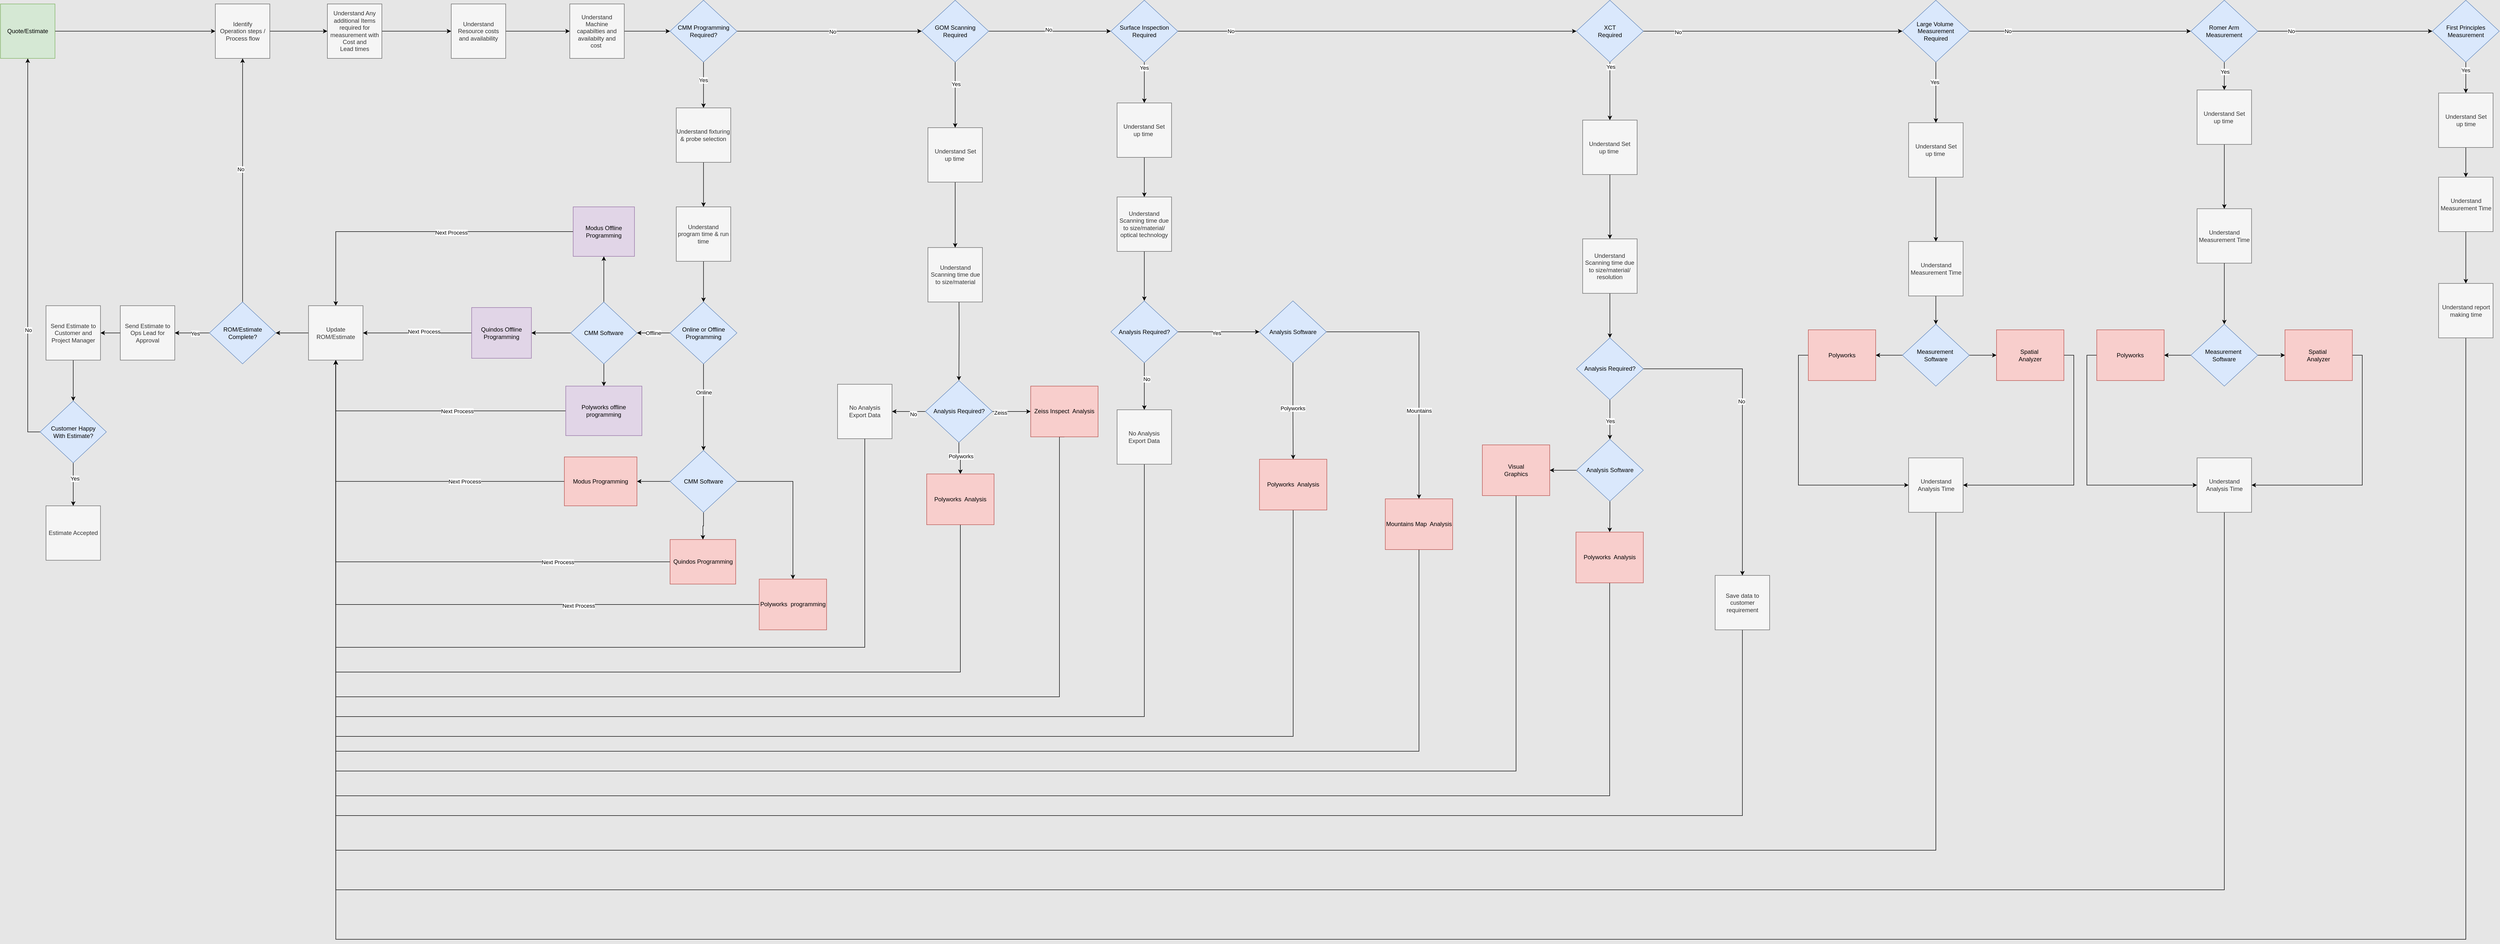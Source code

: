 <mxfile version="24.7.16">
  <diagram name="Page-1" id="9IYEK_wxPiSf8hYUbTBJ">
    <mxGraphModel dx="1783" dy="1139" grid="1" gridSize="10" guides="1" tooltips="1" connect="1" arrows="1" fold="1" page="1" pageScale="1" pageWidth="1654" pageHeight="1169" background="#E6E6E6" math="0" shadow="0">
      <root>
        <mxCell id="0" />
        <mxCell id="1" parent="0" />
        <mxCell id="SHSCwAb2SmVs6MCCzv4--3" value="" style="edgeStyle=orthogonalEdgeStyle;rounded=0;orthogonalLoop=1;jettySize=auto;html=1;" parent="1" source="SHSCwAb2SmVs6MCCzv4--1" target="SHSCwAb2SmVs6MCCzv4--2" edge="1">
          <mxGeometry relative="1" as="geometry" />
        </mxCell>
        <mxCell id="SHSCwAb2SmVs6MCCzv4--1" value="Quote/Estimate" style="whiteSpace=wrap;html=1;aspect=fixed;fillColor=#d5e8d4;strokeColor=#82b366;" parent="1" vertex="1">
          <mxGeometry x="10" y="160" width="110" height="110" as="geometry" />
        </mxCell>
        <mxCell id="PAcAt_rOkVFhLOpjQl2_-14" value="" style="edgeStyle=orthogonalEdgeStyle;rounded=0;orthogonalLoop=1;jettySize=auto;html=1;" parent="1" source="SHSCwAb2SmVs6MCCzv4--2" target="SHSCwAb2SmVs6MCCzv4--6" edge="1">
          <mxGeometry relative="1" as="geometry" />
        </mxCell>
        <mxCell id="SHSCwAb2SmVs6MCCzv4--2" value="Identify &lt;br/&gt;Operation steps / &lt;br/&gt;Process flow" style="whiteSpace=wrap;html=1;aspect=fixed;fillColor=#f5f5f5;strokeColor=#666666;fontColor=#333333;" parent="1" vertex="1">
          <mxGeometry x="443.75" y="160" width="110" height="110" as="geometry" />
        </mxCell>
        <mxCell id="SHSCwAb2SmVs6MCCzv4--9" value="" style="edgeStyle=orthogonalEdgeStyle;rounded=0;orthogonalLoop=1;jettySize=auto;html=1;" parent="1" source="SHSCwAb2SmVs6MCCzv4--6" target="SHSCwAb2SmVs6MCCzv4--8" edge="1">
          <mxGeometry relative="1" as="geometry" />
        </mxCell>
        <mxCell id="SHSCwAb2SmVs6MCCzv4--6" value="Understand Any additional Items required for measurement with Cost and &lt;br/&gt;Lead times" style="whiteSpace=wrap;html=1;aspect=fixed;fillColor=#f5f5f5;strokeColor=#666666;fontColor=#333333;" parent="1" vertex="1">
          <mxGeometry x="670" y="160" width="110" height="110" as="geometry" />
        </mxCell>
        <mxCell id="SHSCwAb2SmVs6MCCzv4--11" value="" style="edgeStyle=orthogonalEdgeStyle;rounded=0;orthogonalLoop=1;jettySize=auto;html=1;" parent="1" source="SHSCwAb2SmVs6MCCzv4--8" target="SHSCwAb2SmVs6MCCzv4--10" edge="1">
          <mxGeometry relative="1" as="geometry" />
        </mxCell>
        <mxCell id="SHSCwAb2SmVs6MCCzv4--8" value="Understand&lt;br&gt;Resource costs&lt;br&gt;and availability" style="whiteSpace=wrap;html=1;aspect=fixed;fillColor=#f5f5f5;strokeColor=#666666;fontColor=#333333;" parent="1" vertex="1">
          <mxGeometry x="920" y="160" width="110" height="110" as="geometry" />
        </mxCell>
        <mxCell id="PAcAt_rOkVFhLOpjQl2_-10" style="edgeStyle=orthogonalEdgeStyle;rounded=0;orthogonalLoop=1;jettySize=auto;html=1;entryX=0;entryY=0.5;entryDx=0;entryDy=0;" parent="1" source="SHSCwAb2SmVs6MCCzv4--10" target="unKVaYUTBxjGMsJQrtcV-6" edge="1">
          <mxGeometry relative="1" as="geometry" />
        </mxCell>
        <mxCell id="SHSCwAb2SmVs6MCCzv4--10" value="Understand &lt;br/&gt;Machine &lt;br/&gt;capabilties and &lt;br/&gt;availabilty and &lt;br/&gt;cost&amp;nbsp;" style="whiteSpace=wrap;html=1;aspect=fixed;fillColor=#f5f5f5;strokeColor=#666666;fontColor=#333333;" parent="1" vertex="1">
          <mxGeometry x="1159.38" y="160" width="110" height="110" as="geometry" />
        </mxCell>
        <mxCell id="PAcAt_rOkVFhLOpjQl2_-5" value="" style="edgeStyle=orthogonalEdgeStyle;rounded=0;orthogonalLoop=1;jettySize=auto;html=1;" parent="1" source="unKVaYUTBxjGMsJQrtcV-6" target="PAcAt_rOkVFhLOpjQl2_-4" edge="1">
          <mxGeometry relative="1" as="geometry" />
        </mxCell>
        <mxCell id="PAcAt_rOkVFhLOpjQl2_-6" value="No" style="edgeLabel;html=1;align=center;verticalAlign=middle;resizable=0;points=[];" parent="PAcAt_rOkVFhLOpjQl2_-5" vertex="1" connectable="0">
          <mxGeometry x="0.037" y="-1" relative="1" as="geometry">
            <mxPoint x="-1" as="offset" />
          </mxGeometry>
        </mxCell>
        <mxCell id="d30VLbZXiumYJPV09XTk-22" value="" style="edgeStyle=orthogonalEdgeStyle;rounded=0;orthogonalLoop=1;jettySize=auto;html=1;" edge="1" parent="1" source="unKVaYUTBxjGMsJQrtcV-6" target="d30VLbZXiumYJPV09XTk-20">
          <mxGeometry relative="1" as="geometry" />
        </mxCell>
        <mxCell id="d30VLbZXiumYJPV09XTk-25" value="Yes" style="edgeLabel;html=1;align=center;verticalAlign=middle;resizable=0;points=[];" vertex="1" connectable="0" parent="d30VLbZXiumYJPV09XTk-22">
          <mxGeometry x="-0.218" y="-1" relative="1" as="geometry">
            <mxPoint as="offset" />
          </mxGeometry>
        </mxCell>
        <mxCell id="unKVaYUTBxjGMsJQrtcV-6" value="CMM Programming Required?" style="rhombus;whiteSpace=wrap;html=1;fillColor=#dae8fc;strokeColor=#6c8ebf;" parent="1" vertex="1">
          <mxGeometry x="1361.87" y="152.5" width="135" height="125" as="geometry" />
        </mxCell>
        <mxCell id="rqauZLuK4737hjcraJwY-5" value="Offline" style="edgeStyle=orthogonalEdgeStyle;rounded=0;orthogonalLoop=1;jettySize=auto;html=1;" parent="1" source="unKVaYUTBxjGMsJQrtcV-8" target="rqauZLuK4737hjcraJwY-4" edge="1">
          <mxGeometry relative="1" as="geometry" />
        </mxCell>
        <mxCell id="rqauZLuK4737hjcraJwY-8" value="" style="edgeStyle=orthogonalEdgeStyle;rounded=0;orthogonalLoop=1;jettySize=auto;html=1;" parent="1" source="unKVaYUTBxjGMsJQrtcV-8" target="rqauZLuK4737hjcraJwY-7" edge="1">
          <mxGeometry relative="1" as="geometry" />
        </mxCell>
        <mxCell id="rqauZLuK4737hjcraJwY-9" value="Online" style="edgeLabel;html=1;align=center;verticalAlign=middle;resizable=0;points=[];" parent="rqauZLuK4737hjcraJwY-8" vertex="1" connectable="0">
          <mxGeometry x="-0.338" relative="1" as="geometry">
            <mxPoint as="offset" />
          </mxGeometry>
        </mxCell>
        <mxCell id="unKVaYUTBxjGMsJQrtcV-8" value="Online or Offline Programming" style="rhombus;whiteSpace=wrap;html=1;fillColor=#dae8fc;strokeColor=#6c8ebf;" parent="1" vertex="1">
          <mxGeometry x="1361.87" y="762.21" width="135" height="125" as="geometry" />
        </mxCell>
        <mxCell id="rqauZLuK4737hjcraJwY-11" value="" style="edgeStyle=orthogonalEdgeStyle;rounded=0;orthogonalLoop=1;jettySize=auto;html=1;" parent="1" source="rqauZLuK4737hjcraJwY-4" target="rqauZLuK4737hjcraJwY-10" edge="1">
          <mxGeometry relative="1" as="geometry" />
        </mxCell>
        <mxCell id="rqauZLuK4737hjcraJwY-13" value="" style="edgeStyle=orthogonalEdgeStyle;rounded=0;orthogonalLoop=1;jettySize=auto;html=1;" parent="1" source="rqauZLuK4737hjcraJwY-4" target="rqauZLuK4737hjcraJwY-12" edge="1">
          <mxGeometry relative="1" as="geometry" />
        </mxCell>
        <mxCell id="d30VLbZXiumYJPV09XTk-16" style="edgeStyle=orthogonalEdgeStyle;rounded=0;orthogonalLoop=1;jettySize=auto;html=1;" edge="1" parent="1" source="rqauZLuK4737hjcraJwY-4" target="rqauZLuK4737hjcraJwY-16">
          <mxGeometry relative="1" as="geometry" />
        </mxCell>
        <mxCell id="rqauZLuK4737hjcraJwY-4" value="CMM Software" style="rhombus;whiteSpace=wrap;html=1;fillColor=#dae8fc;strokeColor=#6c8ebf;" parent="1" vertex="1">
          <mxGeometry x="1161.25" y="762.21" width="133.75" height="125" as="geometry" />
        </mxCell>
        <mxCell id="rqauZLuK4737hjcraJwY-21" value="" style="edgeStyle=orthogonalEdgeStyle;rounded=0;orthogonalLoop=1;jettySize=auto;html=1;" parent="1" source="rqauZLuK4737hjcraJwY-7" target="rqauZLuK4737hjcraJwY-20" edge="1">
          <mxGeometry relative="1" as="geometry" />
        </mxCell>
        <mxCell id="rqauZLuK4737hjcraJwY-22" value="" style="edgeStyle=orthogonalEdgeStyle;rounded=0;orthogonalLoop=1;jettySize=auto;html=1;" parent="1" source="rqauZLuK4737hjcraJwY-7" target="rqauZLuK4737hjcraJwY-18" edge="1">
          <mxGeometry relative="1" as="geometry" />
        </mxCell>
        <mxCell id="rqauZLuK4737hjcraJwY-23" value="" style="edgeStyle=orthogonalEdgeStyle;rounded=0;orthogonalLoop=1;jettySize=auto;html=1;" parent="1" source="rqauZLuK4737hjcraJwY-7" target="rqauZLuK4737hjcraJwY-19" edge="1">
          <mxGeometry relative="1" as="geometry" />
        </mxCell>
        <mxCell id="rqauZLuK4737hjcraJwY-7" value="CMM Software" style="rhombus;whiteSpace=wrap;html=1;fillColor=#dae8fc;strokeColor=#6c8ebf;" parent="1" vertex="1">
          <mxGeometry x="1361.87" y="1062.21" width="135" height="125" as="geometry" />
        </mxCell>
        <mxCell id="rqauZLuK4737hjcraJwY-32" style="edgeStyle=orthogonalEdgeStyle;rounded=0;orthogonalLoop=1;jettySize=auto;html=1;" parent="1" source="rqauZLuK4737hjcraJwY-10" target="rqauZLuK4737hjcraJwY-25" edge="1">
          <mxGeometry relative="1" as="geometry" />
        </mxCell>
        <mxCell id="rqauZLuK4737hjcraJwY-42" value="Next Process" style="edgeLabel;html=1;align=center;verticalAlign=middle;resizable=0;points=[];" parent="rqauZLuK4737hjcraJwY-32" vertex="1" connectable="0">
          <mxGeometry x="-0.226" y="1" relative="1" as="geometry">
            <mxPoint as="offset" />
          </mxGeometry>
        </mxCell>
        <mxCell id="rqauZLuK4737hjcraJwY-10" value="Polyworks offline programming" style="whiteSpace=wrap;html=1;fillColor=#e1d5e7;strokeColor=#9673a6;" parent="1" vertex="1">
          <mxGeometry x="1151.26" y="932.21" width="153.74" height="100" as="geometry" />
        </mxCell>
        <mxCell id="rqauZLuK4737hjcraJwY-26" value="" style="edgeStyle=orthogonalEdgeStyle;rounded=0;orthogonalLoop=1;jettySize=auto;html=1;" parent="1" source="rqauZLuK4737hjcraJwY-12" target="rqauZLuK4737hjcraJwY-25" edge="1">
          <mxGeometry relative="1" as="geometry" />
        </mxCell>
        <mxCell id="rqauZLuK4737hjcraJwY-43" value="Next Process" style="edgeLabel;html=1;align=center;verticalAlign=middle;resizable=0;points=[];" parent="rqauZLuK4737hjcraJwY-26" vertex="1" connectable="0">
          <mxGeometry x="-0.116" y="-3" relative="1" as="geometry">
            <mxPoint as="offset" />
          </mxGeometry>
        </mxCell>
        <mxCell id="rqauZLuK4737hjcraJwY-12" value="Quindos Offline Programming" style="whiteSpace=wrap;html=1;fillColor=#e1d5e7;strokeColor=#9673a6;" parent="1" vertex="1">
          <mxGeometry x="961.25" y="773.46" width="120.63" height="102.5" as="geometry" />
        </mxCell>
        <mxCell id="d30VLbZXiumYJPV09XTk-17" style="edgeStyle=orthogonalEdgeStyle;rounded=0;orthogonalLoop=1;jettySize=auto;html=1;" edge="1" parent="1" source="rqauZLuK4737hjcraJwY-16" target="rqauZLuK4737hjcraJwY-25">
          <mxGeometry relative="1" as="geometry" />
        </mxCell>
        <mxCell id="d30VLbZXiumYJPV09XTk-18" value="Next Process" style="edgeLabel;html=1;align=center;verticalAlign=middle;resizable=0;points=[];" vertex="1" connectable="0" parent="d30VLbZXiumYJPV09XTk-17">
          <mxGeometry x="-0.214" y="2" relative="1" as="geometry">
            <mxPoint as="offset" />
          </mxGeometry>
        </mxCell>
        <mxCell id="rqauZLuK4737hjcraJwY-16" value="Modus Offline Programming" style="whiteSpace=wrap;html=1;fillColor=#e1d5e7;strokeColor=#9673a6;" parent="1" vertex="1">
          <mxGeometry x="1166.25" y="570" width="123.75" height="100" as="geometry" />
        </mxCell>
        <mxCell id="rqauZLuK4737hjcraJwY-31" style="edgeStyle=orthogonalEdgeStyle;rounded=0;orthogonalLoop=1;jettySize=auto;html=1;entryX=0.5;entryY=1;entryDx=0;entryDy=0;" parent="1" source="rqauZLuK4737hjcraJwY-18" target="rqauZLuK4737hjcraJwY-25" edge="1">
          <mxGeometry relative="1" as="geometry" />
        </mxCell>
        <mxCell id="rqauZLuK4737hjcraJwY-41" value="Next Process" style="edgeLabel;html=1;align=center;verticalAlign=middle;resizable=0;points=[];" parent="rqauZLuK4737hjcraJwY-31" vertex="1" connectable="0">
          <mxGeometry x="-0.429" relative="1" as="geometry">
            <mxPoint as="offset" />
          </mxGeometry>
        </mxCell>
        <mxCell id="rqauZLuK4737hjcraJwY-18" value="Modus Programming" style="whiteSpace=wrap;html=1;fillColor=#f8cecc;strokeColor=#b85450;" parent="1" vertex="1">
          <mxGeometry x="1148.45" y="1075.34" width="146.55" height="98.75" as="geometry" />
        </mxCell>
        <mxCell id="rqauZLuK4737hjcraJwY-33" style="edgeStyle=orthogonalEdgeStyle;rounded=0;orthogonalLoop=1;jettySize=auto;html=1;" parent="1" source="rqauZLuK4737hjcraJwY-19" target="rqauZLuK4737hjcraJwY-25" edge="1">
          <mxGeometry relative="1" as="geometry" />
        </mxCell>
        <mxCell id="rqauZLuK4737hjcraJwY-40" value="Next Process" style="edgeLabel;html=1;align=center;verticalAlign=middle;resizable=0;points=[];" parent="rqauZLuK4737hjcraJwY-33" vertex="1" connectable="0">
          <mxGeometry x="-0.581" y="1" relative="1" as="geometry">
            <mxPoint as="offset" />
          </mxGeometry>
        </mxCell>
        <mxCell id="rqauZLuK4737hjcraJwY-19" value="Quindos Programming" style="whiteSpace=wrap;html=1;fillColor=#f8cecc;strokeColor=#b85450;" parent="1" vertex="1">
          <mxGeometry x="1361.87" y="1242.21" width="132.5" height="90" as="geometry" />
        </mxCell>
        <mxCell id="rqauZLuK4737hjcraJwY-38" style="edgeStyle=orthogonalEdgeStyle;rounded=0;orthogonalLoop=1;jettySize=auto;html=1;entryX=0.5;entryY=1;entryDx=0;entryDy=0;" parent="1" source="rqauZLuK4737hjcraJwY-20" target="rqauZLuK4737hjcraJwY-25" edge="1">
          <mxGeometry relative="1" as="geometry" />
        </mxCell>
        <mxCell id="rqauZLuK4737hjcraJwY-39" value="Next Process" style="edgeLabel;html=1;align=center;verticalAlign=middle;resizable=0;points=[];" parent="rqauZLuK4737hjcraJwY-38" vertex="1" connectable="0">
          <mxGeometry x="-0.458" y="2" relative="1" as="geometry">
            <mxPoint as="offset" />
          </mxGeometry>
        </mxCell>
        <mxCell id="rqauZLuK4737hjcraJwY-20" value="Polyworks&amp;nbsp; programming" style="whiteSpace=wrap;html=1;fillColor=#f8cecc;strokeColor=#b85450;" parent="1" vertex="1">
          <mxGeometry x="1541.87" y="1322.21" width="135.99" height="102.5" as="geometry" />
        </mxCell>
        <mxCell id="rqauZLuK4737hjcraJwY-46" value="" style="edgeStyle=orthogonalEdgeStyle;rounded=0;orthogonalLoop=1;jettySize=auto;html=1;" parent="1" source="rqauZLuK4737hjcraJwY-25" target="rqauZLuK4737hjcraJwY-45" edge="1">
          <mxGeometry relative="1" as="geometry" />
        </mxCell>
        <mxCell id="rqauZLuK4737hjcraJwY-25" value="Update ROM/Estimate" style="whiteSpace=wrap;html=1;aspect=fixed;fillColor=#f5f5f5;strokeColor=#666666;fontColor=#333333;" parent="1" vertex="1">
          <mxGeometry x="631.87" y="769.71" width="110" height="110" as="geometry" />
        </mxCell>
        <mxCell id="rqauZLuK4737hjcraJwY-51" value="" style="edgeStyle=orthogonalEdgeStyle;rounded=0;orthogonalLoop=1;jettySize=auto;html=1;" parent="1" source="rqauZLuK4737hjcraJwY-45" target="rqauZLuK4737hjcraJwY-50" edge="1">
          <mxGeometry relative="1" as="geometry" />
        </mxCell>
        <mxCell id="PAcAt_rOkVFhLOpjQl2_-7" value="Yes" style="edgeLabel;html=1;align=center;verticalAlign=middle;resizable=0;points=[];" parent="rqauZLuK4737hjcraJwY-51" vertex="1" connectable="0">
          <mxGeometry x="-0.136" y="1" relative="1" as="geometry">
            <mxPoint x="1" as="offset" />
          </mxGeometry>
        </mxCell>
        <mxCell id="PAcAt_rOkVFhLOpjQl2_-15" style="edgeStyle=orthogonalEdgeStyle;rounded=0;orthogonalLoop=1;jettySize=auto;html=1;" parent="1" source="rqauZLuK4737hjcraJwY-45" target="SHSCwAb2SmVs6MCCzv4--2" edge="1">
          <mxGeometry relative="1" as="geometry" />
        </mxCell>
        <mxCell id="PAcAt_rOkVFhLOpjQl2_-16" value="No" style="edgeLabel;html=1;align=center;verticalAlign=middle;resizable=0;points=[];" parent="PAcAt_rOkVFhLOpjQl2_-15" vertex="1" connectable="0">
          <mxGeometry x="0.093" y="4" relative="1" as="geometry">
            <mxPoint as="offset" />
          </mxGeometry>
        </mxCell>
        <mxCell id="rqauZLuK4737hjcraJwY-45" value="ROM/Estimate&lt;div&gt;Complete?&lt;/div&gt;" style="rhombus;whiteSpace=wrap;html=1;fillColor=#dae8fc;strokeColor=#6c8ebf;" parent="1" vertex="1">
          <mxGeometry x="431.87" y="762.21" width="133.75" height="125" as="geometry" />
        </mxCell>
        <mxCell id="rqauZLuK4737hjcraJwY-53" value="" style="edgeStyle=orthogonalEdgeStyle;rounded=0;orthogonalLoop=1;jettySize=auto;html=1;" parent="1" source="rqauZLuK4737hjcraJwY-50" target="rqauZLuK4737hjcraJwY-52" edge="1">
          <mxGeometry relative="1" as="geometry" />
        </mxCell>
        <mxCell id="rqauZLuK4737hjcraJwY-50" value="Send Estimate to Ops Lead for Approval" style="whiteSpace=wrap;html=1;aspect=fixed;fillColor=#f5f5f5;strokeColor=#666666;fontColor=#333333;" parent="1" vertex="1">
          <mxGeometry x="251.87" y="769.71" width="110" height="110" as="geometry" />
        </mxCell>
        <mxCell id="rqauZLuK4737hjcraJwY-55" value="" style="edgeStyle=orthogonalEdgeStyle;rounded=0;orthogonalLoop=1;jettySize=auto;html=1;" parent="1" source="rqauZLuK4737hjcraJwY-52" target="rqauZLuK4737hjcraJwY-54" edge="1">
          <mxGeometry relative="1" as="geometry" />
        </mxCell>
        <mxCell id="rqauZLuK4737hjcraJwY-52" value="Send Estimate to Customer and Project Manager" style="whiteSpace=wrap;html=1;aspect=fixed;fillColor=#f5f5f5;strokeColor=#666666;fontColor=#333333;" parent="1" vertex="1">
          <mxGeometry x="101.87" y="769.71" width="110" height="110" as="geometry" />
        </mxCell>
        <mxCell id="rqauZLuK4737hjcraJwY-56" style="edgeStyle=orthogonalEdgeStyle;rounded=0;orthogonalLoop=1;jettySize=auto;html=1;exitX=0;exitY=0.5;exitDx=0;exitDy=0;entryX=0.5;entryY=1;entryDx=0;entryDy=0;" parent="1" source="rqauZLuK4737hjcraJwY-54" target="SHSCwAb2SmVs6MCCzv4--1" edge="1">
          <mxGeometry relative="1" as="geometry" />
        </mxCell>
        <mxCell id="rqauZLuK4737hjcraJwY-57" value="No" style="edgeLabel;html=1;align=center;verticalAlign=middle;resizable=0;points=[];" parent="rqauZLuK4737hjcraJwY-56" vertex="1" connectable="0">
          <mxGeometry x="-0.408" y="-1" relative="1" as="geometry">
            <mxPoint as="offset" />
          </mxGeometry>
        </mxCell>
        <mxCell id="PAcAt_rOkVFhLOpjQl2_-2" value="" style="edgeStyle=orthogonalEdgeStyle;rounded=0;orthogonalLoop=1;jettySize=auto;html=1;" parent="1" source="rqauZLuK4737hjcraJwY-54" target="PAcAt_rOkVFhLOpjQl2_-1" edge="1">
          <mxGeometry relative="1" as="geometry" />
        </mxCell>
        <mxCell id="PAcAt_rOkVFhLOpjQl2_-3" value="Yes" style="edgeLabel;html=1;align=center;verticalAlign=middle;resizable=0;points=[];" parent="PAcAt_rOkVFhLOpjQl2_-2" vertex="1" connectable="0">
          <mxGeometry x="-0.263" y="3" relative="1" as="geometry">
            <mxPoint as="offset" />
          </mxGeometry>
        </mxCell>
        <mxCell id="rqauZLuK4737hjcraJwY-54" value="Customer Happy&lt;div&gt;With Estimate?&lt;/div&gt;" style="rhombus;whiteSpace=wrap;html=1;fillColor=#dae8fc;strokeColor=#6c8ebf;" parent="1" vertex="1">
          <mxGeometry x="90.0" y="962.21" width="133.75" height="125" as="geometry" />
        </mxCell>
        <mxCell id="PAcAt_rOkVFhLOpjQl2_-1" value="Estimate Accepted" style="whiteSpace=wrap;html=1;aspect=fixed;fillColor=#f5f5f5;strokeColor=#666666;fontColor=#333333;" parent="1" vertex="1">
          <mxGeometry x="101.87" y="1174.09" width="110" height="110" as="geometry" />
        </mxCell>
        <mxCell id="PAcAt_rOkVFhLOpjQl2_-9" value="" style="edgeStyle=orthogonalEdgeStyle;rounded=0;orthogonalLoop=1;jettySize=auto;html=1;" parent="1" source="PAcAt_rOkVFhLOpjQl2_-4" target="PAcAt_rOkVFhLOpjQl2_-8" edge="1">
          <mxGeometry relative="1" as="geometry" />
        </mxCell>
        <mxCell id="PAcAt_rOkVFhLOpjQl2_-42" value="Yes" style="edgeLabel;html=1;align=center;verticalAlign=middle;resizable=0;points=[];" parent="PAcAt_rOkVFhLOpjQl2_-9" vertex="1" connectable="0">
          <mxGeometry x="-0.331" y="1" relative="1" as="geometry">
            <mxPoint as="offset" />
          </mxGeometry>
        </mxCell>
        <mxCell id="PAcAt_rOkVFhLOpjQl2_-32" style="edgeStyle=orthogonalEdgeStyle;rounded=0;orthogonalLoop=1;jettySize=auto;html=1;" parent="1" source="PAcAt_rOkVFhLOpjQl2_-4" target="PAcAt_rOkVFhLOpjQl2_-31" edge="1">
          <mxGeometry relative="1" as="geometry" />
        </mxCell>
        <mxCell id="PAcAt_rOkVFhLOpjQl2_-43" value="No" style="edgeLabel;html=1;align=center;verticalAlign=middle;resizable=0;points=[];" parent="PAcAt_rOkVFhLOpjQl2_-32" vertex="1" connectable="0">
          <mxGeometry x="-0.017" y="3" relative="1" as="geometry">
            <mxPoint x="-1" as="offset" />
          </mxGeometry>
        </mxCell>
        <mxCell id="PAcAt_rOkVFhLOpjQl2_-4" value="GOM Scanning&lt;div&gt;Required&lt;/div&gt;" style="rhombus;whiteSpace=wrap;html=1;fillColor=#dae8fc;strokeColor=#6c8ebf;" parent="1" vertex="1">
          <mxGeometry x="1870" y="152.5" width="135" height="125" as="geometry" />
        </mxCell>
        <mxCell id="PAcAt_rOkVFhLOpjQl2_-12" value="" style="edgeStyle=orthogonalEdgeStyle;rounded=0;orthogonalLoop=1;jettySize=auto;html=1;" parent="1" source="PAcAt_rOkVFhLOpjQl2_-8" target="PAcAt_rOkVFhLOpjQl2_-11" edge="1">
          <mxGeometry relative="1" as="geometry" />
        </mxCell>
        <mxCell id="PAcAt_rOkVFhLOpjQl2_-8" value="Understand Set &lt;br/&gt;up time&amp;nbsp;" style="whiteSpace=wrap;html=1;aspect=fixed;fillColor=#f5f5f5;strokeColor=#666666;fontColor=#333333;" parent="1" vertex="1">
          <mxGeometry x="1882.5" y="410.0" width="110" height="110" as="geometry" />
        </mxCell>
        <mxCell id="d30VLbZXiumYJPV09XTk-48" style="edgeStyle=orthogonalEdgeStyle;rounded=0;orthogonalLoop=1;jettySize=auto;html=1;" edge="1" parent="1" target="PAcAt_rOkVFhLOpjQl2_-20">
          <mxGeometry relative="1" as="geometry">
            <mxPoint x="1945" y="710" as="sourcePoint" />
          </mxGeometry>
        </mxCell>
        <mxCell id="PAcAt_rOkVFhLOpjQl2_-11" value="Understand Scanning time due to size/material" style="whiteSpace=wrap;html=1;aspect=fixed;fillColor=#f5f5f5;strokeColor=#666666;fontColor=#333333;" parent="1" vertex="1">
          <mxGeometry x="1882.5" y="652.21" width="110" height="110" as="geometry" />
        </mxCell>
        <mxCell id="PAcAt_rOkVFhLOpjQl2_-23" value="" style="edgeStyle=orthogonalEdgeStyle;rounded=0;orthogonalLoop=1;jettySize=auto;html=1;" parent="1" source="PAcAt_rOkVFhLOpjQl2_-20" target="PAcAt_rOkVFhLOpjQl2_-22" edge="1">
          <mxGeometry relative="1" as="geometry" />
        </mxCell>
        <mxCell id="PAcAt_rOkVFhLOpjQl2_-39" value="No" style="edgeLabel;html=1;align=center;verticalAlign=middle;resizable=0;points=[];" parent="PAcAt_rOkVFhLOpjQl2_-23" vertex="1" connectable="0">
          <mxGeometry x="-0.254" y="5" relative="1" as="geometry">
            <mxPoint as="offset" />
          </mxGeometry>
        </mxCell>
        <mxCell id="PAcAt_rOkVFhLOpjQl2_-25" value="" style="edgeStyle=orthogonalEdgeStyle;rounded=0;orthogonalLoop=1;jettySize=auto;html=1;entryX=0.5;entryY=0;entryDx=0;entryDy=0;exitX=0.5;exitY=1;exitDx=0;exitDy=0;" parent="1" source="PAcAt_rOkVFhLOpjQl2_-20" target="PAcAt_rOkVFhLOpjQl2_-24" edge="1">
          <mxGeometry relative="1" as="geometry">
            <mxPoint x="1944.963" y="1045.926" as="sourcePoint" />
            <mxPoint x="1945.63" y="1110.96" as="targetPoint" />
          </mxGeometry>
        </mxCell>
        <mxCell id="PAcAt_rOkVFhLOpjQl2_-40" value="Polyworks" style="edgeLabel;html=1;align=center;verticalAlign=middle;resizable=0;points=[];" parent="PAcAt_rOkVFhLOpjQl2_-25" vertex="1" connectable="0">
          <mxGeometry x="-0.18" y="4" relative="1" as="geometry">
            <mxPoint as="offset" />
          </mxGeometry>
        </mxCell>
        <mxCell id="PAcAt_rOkVFhLOpjQl2_-27" value="" style="edgeStyle=orthogonalEdgeStyle;rounded=0;orthogonalLoop=1;jettySize=auto;html=1;entryX=0;entryY=0.5;entryDx=0;entryDy=0;exitX=1;exitY=0.5;exitDx=0;exitDy=0;" parent="1" source="PAcAt_rOkVFhLOpjQl2_-20" target="PAcAt_rOkVFhLOpjQl2_-26" edge="1">
          <mxGeometry relative="1" as="geometry">
            <mxPoint x="2012.453" y="983.417" as="sourcePoint" />
            <mxPoint x="2155.63" y="1220.96" as="targetPoint" />
          </mxGeometry>
        </mxCell>
        <mxCell id="PAcAt_rOkVFhLOpjQl2_-41" value="Zeiss" style="edgeLabel;html=1;align=center;verticalAlign=middle;resizable=0;points=[];" parent="PAcAt_rOkVFhLOpjQl2_-27" vertex="1" connectable="0">
          <mxGeometry x="-0.575" y="-2" relative="1" as="geometry">
            <mxPoint as="offset" />
          </mxGeometry>
        </mxCell>
        <mxCell id="PAcAt_rOkVFhLOpjQl2_-20" value="Analysis Required?" style="rhombus;whiteSpace=wrap;html=1;fillColor=#dae8fc;strokeColor=#6c8ebf;" parent="1" vertex="1">
          <mxGeometry x="1877.5" y="920.96" width="135" height="125" as="geometry" />
        </mxCell>
        <mxCell id="PAcAt_rOkVFhLOpjQl2_-28" style="edgeStyle=orthogonalEdgeStyle;rounded=0;orthogonalLoop=1;jettySize=auto;html=1;" parent="1" source="PAcAt_rOkVFhLOpjQl2_-22" target="rqauZLuK4737hjcraJwY-25" edge="1">
          <mxGeometry relative="1" as="geometry">
            <Array as="points">
              <mxPoint x="1755" y="1460" />
              <mxPoint x="687" y="1460" />
            </Array>
          </mxGeometry>
        </mxCell>
        <mxCell id="PAcAt_rOkVFhLOpjQl2_-22" value="No Analysis&lt;div&gt;Export Data&lt;/div&gt;" style="whiteSpace=wrap;html=1;aspect=fixed;fillColor=#f5f5f5;strokeColor=#666666;fontColor=#333333;" parent="1" vertex="1">
          <mxGeometry x="1700" y="928.46" width="110" height="110" as="geometry" />
        </mxCell>
        <mxCell id="PAcAt_rOkVFhLOpjQl2_-29" style="edgeStyle=orthogonalEdgeStyle;rounded=0;orthogonalLoop=1;jettySize=auto;html=1;exitX=0.5;exitY=1;exitDx=0;exitDy=0;" parent="1" source="PAcAt_rOkVFhLOpjQl2_-24" target="rqauZLuK4737hjcraJwY-25" edge="1">
          <mxGeometry relative="1" as="geometry">
            <Array as="points">
              <mxPoint x="1948" y="1510" />
              <mxPoint x="687" y="1510" />
            </Array>
          </mxGeometry>
        </mxCell>
        <mxCell id="PAcAt_rOkVFhLOpjQl2_-24" value="Polyworks&amp;nbsp; Analysis" style="whiteSpace=wrap;html=1;fillColor=#f8cecc;strokeColor=#b85450;" parent="1" vertex="1">
          <mxGeometry x="1880" y="1109.71" width="135.99" height="102.5" as="geometry" />
        </mxCell>
        <mxCell id="d30VLbZXiumYJPV09XTk-49" style="edgeStyle=orthogonalEdgeStyle;rounded=0;orthogonalLoop=1;jettySize=auto;html=1;exitX=0.5;exitY=1;exitDx=0;exitDy=0;" edge="1" parent="1" source="PAcAt_rOkVFhLOpjQl2_-26" target="rqauZLuK4737hjcraJwY-25">
          <mxGeometry relative="1" as="geometry">
            <Array as="points">
              <mxPoint x="2148" y="1035" />
              <mxPoint x="2148" y="1560" />
              <mxPoint x="687" y="1560" />
            </Array>
          </mxGeometry>
        </mxCell>
        <mxCell id="PAcAt_rOkVFhLOpjQl2_-26" value="Zeiss Inspect&amp;nbsp; Analysis" style="whiteSpace=wrap;html=1;fillColor=#f8cecc;strokeColor=#b85450;" parent="1" vertex="1">
          <mxGeometry x="2090" y="932.21" width="135.99" height="102.5" as="geometry" />
        </mxCell>
        <mxCell id="PAcAt_rOkVFhLOpjQl2_-34" style="edgeStyle=orthogonalEdgeStyle;rounded=0;orthogonalLoop=1;jettySize=auto;html=1;" parent="1" source="PAcAt_rOkVFhLOpjQl2_-31" target="PAcAt_rOkVFhLOpjQl2_-33" edge="1">
          <mxGeometry relative="1" as="geometry" />
        </mxCell>
        <mxCell id="d30VLbZXiumYJPV09XTk-19" value="Yes" style="edgeLabel;html=1;align=center;verticalAlign=middle;resizable=0;points=[];" vertex="1" connectable="0" parent="PAcAt_rOkVFhLOpjQl2_-34">
          <mxGeometry x="-0.735" y="-1" relative="1" as="geometry">
            <mxPoint as="offset" />
          </mxGeometry>
        </mxCell>
        <mxCell id="PAcAt_rOkVFhLOpjQl2_-65" style="edgeStyle=orthogonalEdgeStyle;rounded=0;orthogonalLoop=1;jettySize=auto;html=1;" parent="1" source="PAcAt_rOkVFhLOpjQl2_-31" target="PAcAt_rOkVFhLOpjQl2_-64" edge="1">
          <mxGeometry relative="1" as="geometry" />
        </mxCell>
        <mxCell id="d30VLbZXiumYJPV09XTk-15" value="No" style="edgeLabel;html=1;align=center;verticalAlign=middle;resizable=0;points=[];" vertex="1" connectable="0" parent="PAcAt_rOkVFhLOpjQl2_-65">
          <mxGeometry x="-0.736" relative="1" as="geometry">
            <mxPoint as="offset" />
          </mxGeometry>
        </mxCell>
        <mxCell id="PAcAt_rOkVFhLOpjQl2_-31" value="Surface Inspection&lt;div&gt;Required&lt;/div&gt;" style="rhombus;whiteSpace=wrap;html=1;fillColor=#dae8fc;strokeColor=#6c8ebf;" parent="1" vertex="1">
          <mxGeometry x="2251.87" y="152.5" width="135" height="125" as="geometry" />
        </mxCell>
        <mxCell id="PAcAt_rOkVFhLOpjQl2_-36" style="edgeStyle=orthogonalEdgeStyle;rounded=0;orthogonalLoop=1;jettySize=auto;html=1;" parent="1" source="PAcAt_rOkVFhLOpjQl2_-33" target="PAcAt_rOkVFhLOpjQl2_-35" edge="1">
          <mxGeometry relative="1" as="geometry" />
        </mxCell>
        <mxCell id="PAcAt_rOkVFhLOpjQl2_-33" value="Understand Set &lt;br/&gt;up time&amp;nbsp;" style="whiteSpace=wrap;html=1;aspect=fixed;fillColor=#f5f5f5;strokeColor=#666666;fontColor=#333333;" parent="1" vertex="1">
          <mxGeometry x="2264.37" y="360.0" width="110" height="110" as="geometry" />
        </mxCell>
        <mxCell id="PAcAt_rOkVFhLOpjQl2_-38" value="" style="edgeStyle=orthogonalEdgeStyle;rounded=0;orthogonalLoop=1;jettySize=auto;html=1;" parent="1" source="PAcAt_rOkVFhLOpjQl2_-35" target="PAcAt_rOkVFhLOpjQl2_-37" edge="1">
          <mxGeometry relative="1" as="geometry" />
        </mxCell>
        <mxCell id="PAcAt_rOkVFhLOpjQl2_-35" value="Understand Scanning time due to size/material/ optical technology" style="whiteSpace=wrap;html=1;aspect=fixed;fillColor=#f5f5f5;strokeColor=#666666;fontColor=#333333;" parent="1" vertex="1">
          <mxGeometry x="2264.37" y="550" width="110" height="110" as="geometry" />
        </mxCell>
        <mxCell id="PAcAt_rOkVFhLOpjQl2_-49" style="edgeStyle=orthogonalEdgeStyle;rounded=0;orthogonalLoop=1;jettySize=auto;html=1;" parent="1" source="PAcAt_rOkVFhLOpjQl2_-37" target="PAcAt_rOkVFhLOpjQl2_-48" edge="1">
          <mxGeometry relative="1" as="geometry" />
        </mxCell>
        <mxCell id="PAcAt_rOkVFhLOpjQl2_-50" value="No" style="edgeLabel;html=1;align=center;verticalAlign=middle;resizable=0;points=[];" parent="PAcAt_rOkVFhLOpjQl2_-49" vertex="1" connectable="0">
          <mxGeometry x="-0.314" y="4" relative="1" as="geometry">
            <mxPoint as="offset" />
          </mxGeometry>
        </mxCell>
        <mxCell id="PAcAt_rOkVFhLOpjQl2_-54" style="edgeStyle=orthogonalEdgeStyle;rounded=0;orthogonalLoop=1;jettySize=auto;html=1;" parent="1" source="PAcAt_rOkVFhLOpjQl2_-37" target="PAcAt_rOkVFhLOpjQl2_-51" edge="1">
          <mxGeometry relative="1" as="geometry" />
        </mxCell>
        <mxCell id="PAcAt_rOkVFhLOpjQl2_-55" value="Yes" style="edgeLabel;html=1;align=center;verticalAlign=middle;resizable=0;points=[];" parent="PAcAt_rOkVFhLOpjQl2_-54" vertex="1" connectable="0">
          <mxGeometry x="-0.075" y="-2" relative="1" as="geometry">
            <mxPoint x="1" as="offset" />
          </mxGeometry>
        </mxCell>
        <mxCell id="PAcAt_rOkVFhLOpjQl2_-37" value="Analysis Required?" style="rhombus;whiteSpace=wrap;html=1;fillColor=#dae8fc;strokeColor=#6c8ebf;" parent="1" vertex="1">
          <mxGeometry x="2251.87" y="760" width="135" height="125" as="geometry" />
        </mxCell>
        <mxCell id="PAcAt_rOkVFhLOpjQl2_-61" style="edgeStyle=orthogonalEdgeStyle;rounded=0;orthogonalLoop=1;jettySize=auto;html=1;" parent="1" source="PAcAt_rOkVFhLOpjQl2_-48" target="rqauZLuK4737hjcraJwY-25" edge="1">
          <mxGeometry relative="1" as="geometry">
            <Array as="points">
              <mxPoint x="2319" y="1600" />
              <mxPoint x="687" y="1600" />
            </Array>
          </mxGeometry>
        </mxCell>
        <mxCell id="PAcAt_rOkVFhLOpjQl2_-48" value="No Analysis&lt;div&gt;Export Data&lt;/div&gt;" style="whiteSpace=wrap;html=1;aspect=fixed;fillColor=#f5f5f5;strokeColor=#666666;fontColor=#333333;" parent="1" vertex="1">
          <mxGeometry x="2264.37" y="980" width="110" height="110" as="geometry" />
        </mxCell>
        <mxCell id="PAcAt_rOkVFhLOpjQl2_-56" style="edgeStyle=orthogonalEdgeStyle;rounded=0;orthogonalLoop=1;jettySize=auto;html=1;" parent="1" source="PAcAt_rOkVFhLOpjQl2_-51" target="PAcAt_rOkVFhLOpjQl2_-52" edge="1">
          <mxGeometry relative="1" as="geometry" />
        </mxCell>
        <mxCell id="PAcAt_rOkVFhLOpjQl2_-57" value="Mountains" style="edgeLabel;html=1;align=center;verticalAlign=middle;resizable=0;points=[];" parent="PAcAt_rOkVFhLOpjQl2_-56" vertex="1" connectable="0">
          <mxGeometry x="-0.15" y="-1" relative="1" as="geometry">
            <mxPoint x="1" y="123" as="offset" />
          </mxGeometry>
        </mxCell>
        <mxCell id="PAcAt_rOkVFhLOpjQl2_-59" style="edgeStyle=orthogonalEdgeStyle;rounded=0;orthogonalLoop=1;jettySize=auto;html=1;" parent="1" source="PAcAt_rOkVFhLOpjQl2_-51" target="PAcAt_rOkVFhLOpjQl2_-58" edge="1">
          <mxGeometry relative="1" as="geometry" />
        </mxCell>
        <mxCell id="PAcAt_rOkVFhLOpjQl2_-60" value="Polyworks" style="edgeLabel;html=1;align=center;verticalAlign=middle;resizable=0;points=[];" parent="PAcAt_rOkVFhLOpjQl2_-59" vertex="1" connectable="0">
          <mxGeometry x="-0.06" y="-1" relative="1" as="geometry">
            <mxPoint as="offset" />
          </mxGeometry>
        </mxCell>
        <mxCell id="PAcAt_rOkVFhLOpjQl2_-51" value="Analysis Software" style="rhombus;whiteSpace=wrap;html=1;fillColor=#dae8fc;strokeColor=#6c8ebf;" parent="1" vertex="1">
          <mxGeometry x="2551.88" y="760" width="135" height="125" as="geometry" />
        </mxCell>
        <mxCell id="PAcAt_rOkVFhLOpjQl2_-63" style="edgeStyle=orthogonalEdgeStyle;rounded=0;orthogonalLoop=1;jettySize=auto;html=1;" parent="1" source="PAcAt_rOkVFhLOpjQl2_-52" target="rqauZLuK4737hjcraJwY-25" edge="1">
          <mxGeometry relative="1" as="geometry">
            <Array as="points">
              <mxPoint x="2874" y="1670" />
              <mxPoint x="687" y="1670" />
            </Array>
          </mxGeometry>
        </mxCell>
        <mxCell id="PAcAt_rOkVFhLOpjQl2_-52" value="Mountains Map&amp;nbsp; Analysis" style="whiteSpace=wrap;html=1;fillColor=#f8cecc;strokeColor=#b85450;" parent="1" vertex="1">
          <mxGeometry x="2805.88" y="1160" width="135.99" height="102.5" as="geometry" />
        </mxCell>
        <mxCell id="PAcAt_rOkVFhLOpjQl2_-62" style="edgeStyle=orthogonalEdgeStyle;rounded=0;orthogonalLoop=1;jettySize=auto;html=1;" parent="1" source="PAcAt_rOkVFhLOpjQl2_-58" target="rqauZLuK4737hjcraJwY-25" edge="1">
          <mxGeometry relative="1" as="geometry">
            <Array as="points">
              <mxPoint x="2620" y="1640" />
              <mxPoint x="687" y="1640" />
            </Array>
          </mxGeometry>
        </mxCell>
        <mxCell id="PAcAt_rOkVFhLOpjQl2_-58" value="Polyworks&amp;nbsp; Analysis" style="whiteSpace=wrap;html=1;fillColor=#f8cecc;strokeColor=#b85450;" parent="1" vertex="1">
          <mxGeometry x="2551.88" y="1080" width="135.99" height="102.5" as="geometry" />
        </mxCell>
        <mxCell id="PAcAt_rOkVFhLOpjQl2_-68" value="" style="edgeStyle=orthogonalEdgeStyle;rounded=0;orthogonalLoop=1;jettySize=auto;html=1;" parent="1" source="PAcAt_rOkVFhLOpjQl2_-64" target="PAcAt_rOkVFhLOpjQl2_-67" edge="1">
          <mxGeometry relative="1" as="geometry" />
        </mxCell>
        <mxCell id="d30VLbZXiumYJPV09XTk-14" value="Yes" style="edgeLabel;html=1;align=center;verticalAlign=middle;resizable=0;points=[];" vertex="1" connectable="0" parent="PAcAt_rOkVFhLOpjQl2_-68">
          <mxGeometry x="-0.835" y="1" relative="1" as="geometry">
            <mxPoint as="offset" />
          </mxGeometry>
        </mxCell>
        <mxCell id="d30VLbZXiumYJPV09XTk-27" style="edgeStyle=orthogonalEdgeStyle;rounded=0;orthogonalLoop=1;jettySize=auto;html=1;" edge="1" parent="1" source="PAcAt_rOkVFhLOpjQl2_-64" target="d30VLbZXiumYJPV09XTk-26">
          <mxGeometry relative="1" as="geometry" />
        </mxCell>
        <mxCell id="d30VLbZXiumYJPV09XTk-28" value="No" style="edgeLabel;html=1;align=center;verticalAlign=middle;resizable=0;points=[];" vertex="1" connectable="0" parent="d30VLbZXiumYJPV09XTk-27">
          <mxGeometry x="-0.734" y="-2" relative="1" as="geometry">
            <mxPoint as="offset" />
          </mxGeometry>
        </mxCell>
        <mxCell id="PAcAt_rOkVFhLOpjQl2_-64" value="XCT&lt;div&gt;Required&lt;/div&gt;" style="rhombus;whiteSpace=wrap;html=1;fillColor=#dae8fc;strokeColor=#6c8ebf;" parent="1" vertex="1">
          <mxGeometry x="3191.87" y="152.5" width="135" height="125" as="geometry" />
        </mxCell>
        <mxCell id="PAcAt_rOkVFhLOpjQl2_-71" style="edgeStyle=orthogonalEdgeStyle;rounded=0;orthogonalLoop=1;jettySize=auto;html=1;" parent="1" source="PAcAt_rOkVFhLOpjQl2_-67" target="PAcAt_rOkVFhLOpjQl2_-70" edge="1">
          <mxGeometry relative="1" as="geometry" />
        </mxCell>
        <mxCell id="PAcAt_rOkVFhLOpjQl2_-67" value="Understand Set &lt;br/&gt;up time&amp;nbsp;" style="whiteSpace=wrap;html=1;aspect=fixed;fillColor=#f5f5f5;strokeColor=#666666;fontColor=#333333;" parent="1" vertex="1">
          <mxGeometry x="3204.37" y="394.71" width="110" height="110" as="geometry" />
        </mxCell>
        <mxCell id="PAcAt_rOkVFhLOpjQl2_-75" value="" style="edgeStyle=orthogonalEdgeStyle;rounded=0;orthogonalLoop=1;jettySize=auto;html=1;" parent="1" source="PAcAt_rOkVFhLOpjQl2_-70" target="PAcAt_rOkVFhLOpjQl2_-74" edge="1">
          <mxGeometry relative="1" as="geometry" />
        </mxCell>
        <mxCell id="PAcAt_rOkVFhLOpjQl2_-70" value="Understand Scanning time due to size/material/ resolution" style="whiteSpace=wrap;html=1;aspect=fixed;fillColor=#f5f5f5;strokeColor=#666666;fontColor=#333333;" parent="1" vertex="1">
          <mxGeometry x="3204.37" y="634.71" width="110" height="110" as="geometry" />
        </mxCell>
        <mxCell id="d30VLbZXiumYJPV09XTk-2" value="" style="edgeStyle=orthogonalEdgeStyle;rounded=0;orthogonalLoop=1;jettySize=auto;html=1;" edge="1" parent="1" source="PAcAt_rOkVFhLOpjQl2_-74" target="d30VLbZXiumYJPV09XTk-1">
          <mxGeometry relative="1" as="geometry" />
        </mxCell>
        <mxCell id="d30VLbZXiumYJPV09XTk-7" value="Yes" style="edgeLabel;html=1;align=center;verticalAlign=middle;resizable=0;points=[];" vertex="1" connectable="0" parent="d30VLbZXiumYJPV09XTk-2">
          <mxGeometry x="0.075" relative="1" as="geometry">
            <mxPoint as="offset" />
          </mxGeometry>
        </mxCell>
        <mxCell id="d30VLbZXiumYJPV09XTk-9" value="" style="edgeStyle=orthogonalEdgeStyle;rounded=0;orthogonalLoop=1;jettySize=auto;html=1;" edge="1" parent="1" source="PAcAt_rOkVFhLOpjQl2_-74" target="d30VLbZXiumYJPV09XTk-8">
          <mxGeometry relative="1" as="geometry" />
        </mxCell>
        <mxCell id="d30VLbZXiumYJPV09XTk-10" value="No" style="edgeLabel;html=1;align=center;verticalAlign=middle;resizable=0;points=[];" vertex="1" connectable="0" parent="d30VLbZXiumYJPV09XTk-9">
          <mxGeometry x="-0.14" y="-1" relative="1" as="geometry">
            <mxPoint x="-1" as="offset" />
          </mxGeometry>
        </mxCell>
        <mxCell id="PAcAt_rOkVFhLOpjQl2_-74" value="Analysis Required?" style="rhombus;whiteSpace=wrap;html=1;fillColor=#dae8fc;strokeColor=#6c8ebf;" parent="1" vertex="1">
          <mxGeometry x="3191.87" y="834.71" width="135" height="125" as="geometry" />
        </mxCell>
        <mxCell id="d30VLbZXiumYJPV09XTk-4" value="" style="edgeStyle=orthogonalEdgeStyle;rounded=0;orthogonalLoop=1;jettySize=auto;html=1;" edge="1" parent="1" source="d30VLbZXiumYJPV09XTk-1" target="d30VLbZXiumYJPV09XTk-3">
          <mxGeometry relative="1" as="geometry" />
        </mxCell>
        <mxCell id="d30VLbZXiumYJPV09XTk-6" value="" style="edgeStyle=orthogonalEdgeStyle;rounded=0;orthogonalLoop=1;jettySize=auto;html=1;" edge="1" parent="1" source="d30VLbZXiumYJPV09XTk-1" target="d30VLbZXiumYJPV09XTk-5">
          <mxGeometry relative="1" as="geometry" />
        </mxCell>
        <mxCell id="d30VLbZXiumYJPV09XTk-1" value="Analysis Software" style="rhombus;whiteSpace=wrap;html=1;fillColor=#dae8fc;strokeColor=#6c8ebf;" vertex="1" parent="1">
          <mxGeometry x="3191.87" y="1039.71" width="135" height="125" as="geometry" />
        </mxCell>
        <mxCell id="d30VLbZXiumYJPV09XTk-12" style="edgeStyle=orthogonalEdgeStyle;rounded=0;orthogonalLoop=1;jettySize=auto;html=1;" edge="1" parent="1" source="d30VLbZXiumYJPV09XTk-3" target="rqauZLuK4737hjcraJwY-25">
          <mxGeometry relative="1" as="geometry">
            <Array as="points">
              <mxPoint x="3259" y="1760" />
              <mxPoint x="687" y="1760" />
            </Array>
          </mxGeometry>
        </mxCell>
        <mxCell id="d30VLbZXiumYJPV09XTk-3" value="Polyworks&amp;nbsp; Analysis" style="whiteSpace=wrap;html=1;fillColor=#f8cecc;strokeColor=#b85450;" vertex="1" parent="1">
          <mxGeometry x="3190.88" y="1227.21" width="135.99" height="102.5" as="geometry" />
        </mxCell>
        <mxCell id="d30VLbZXiumYJPV09XTk-11" style="edgeStyle=orthogonalEdgeStyle;rounded=0;orthogonalLoop=1;jettySize=auto;html=1;" edge="1" parent="1" source="d30VLbZXiumYJPV09XTk-5" target="rqauZLuK4737hjcraJwY-25">
          <mxGeometry relative="1" as="geometry">
            <Array as="points">
              <mxPoint x="3070" y="1710" />
              <mxPoint x="687" y="1710" />
            </Array>
          </mxGeometry>
        </mxCell>
        <mxCell id="d30VLbZXiumYJPV09XTk-5" value="Visual&lt;div&gt;Graphics&lt;/div&gt;" style="whiteSpace=wrap;html=1;fillColor=#f8cecc;strokeColor=#b85450;" vertex="1" parent="1">
          <mxGeometry x="3001.87" y="1050.96" width="135.99" height="102.5" as="geometry" />
        </mxCell>
        <mxCell id="d30VLbZXiumYJPV09XTk-13" style="edgeStyle=orthogonalEdgeStyle;rounded=0;orthogonalLoop=1;jettySize=auto;html=1;" edge="1" parent="1" source="d30VLbZXiumYJPV09XTk-8" target="rqauZLuK4737hjcraJwY-25">
          <mxGeometry relative="1" as="geometry">
            <Array as="points">
              <mxPoint x="3527" y="1800" />
              <mxPoint x="687" y="1800" />
            </Array>
          </mxGeometry>
        </mxCell>
        <mxCell id="d30VLbZXiumYJPV09XTk-8" value="Save data to customer requirement" style="whiteSpace=wrap;html=1;aspect=fixed;fillColor=#f5f5f5;strokeColor=#666666;fontColor=#333333;" vertex="1" parent="1">
          <mxGeometry x="3471.87" y="1314.71" width="110" height="110" as="geometry" />
        </mxCell>
        <mxCell id="d30VLbZXiumYJPV09XTk-23" value="" style="edgeStyle=orthogonalEdgeStyle;rounded=0;orthogonalLoop=1;jettySize=auto;html=1;" edge="1" parent="1" source="d30VLbZXiumYJPV09XTk-20" target="d30VLbZXiumYJPV09XTk-21">
          <mxGeometry relative="1" as="geometry" />
        </mxCell>
        <mxCell id="d30VLbZXiumYJPV09XTk-20" value="Understand fixturing &amp;amp; probe selection" style="whiteSpace=wrap;html=1;aspect=fixed;fillColor=#f5f5f5;strokeColor=#666666;fontColor=#333333;" vertex="1" parent="1">
          <mxGeometry x="1374.37" y="370.0" width="110" height="110" as="geometry" />
        </mxCell>
        <mxCell id="d30VLbZXiumYJPV09XTk-24" value="" style="edgeStyle=orthogonalEdgeStyle;rounded=0;orthogonalLoop=1;jettySize=auto;html=1;" edge="1" parent="1" source="d30VLbZXiumYJPV09XTk-21" target="unKVaYUTBxjGMsJQrtcV-8">
          <mxGeometry relative="1" as="geometry" />
        </mxCell>
        <mxCell id="d30VLbZXiumYJPV09XTk-21" value="Understand program time &amp;amp; run time" style="whiteSpace=wrap;html=1;aspect=fixed;fillColor=#f5f5f5;strokeColor=#666666;fontColor=#333333;" vertex="1" parent="1">
          <mxGeometry x="1374.37" y="570" width="110" height="110" as="geometry" />
        </mxCell>
        <mxCell id="d30VLbZXiumYJPV09XTk-33" style="edgeStyle=orthogonalEdgeStyle;rounded=0;orthogonalLoop=1;jettySize=auto;html=1;" edge="1" parent="1" source="d30VLbZXiumYJPV09XTk-26" target="d30VLbZXiumYJPV09XTk-31">
          <mxGeometry relative="1" as="geometry" />
        </mxCell>
        <mxCell id="d30VLbZXiumYJPV09XTk-50" value="Yes" style="edgeLabel;html=1;align=center;verticalAlign=middle;resizable=0;points=[];" vertex="1" connectable="0" parent="d30VLbZXiumYJPV09XTk-33">
          <mxGeometry x="-0.33" y="-3" relative="1" as="geometry">
            <mxPoint y="-1" as="offset" />
          </mxGeometry>
        </mxCell>
        <mxCell id="d30VLbZXiumYJPV09XTk-52" style="edgeStyle=orthogonalEdgeStyle;rounded=0;orthogonalLoop=1;jettySize=auto;html=1;" edge="1" parent="1" source="d30VLbZXiumYJPV09XTk-26" target="d30VLbZXiumYJPV09XTk-51">
          <mxGeometry relative="1" as="geometry" />
        </mxCell>
        <mxCell id="d30VLbZXiumYJPV09XTk-53" value="No" style="edgeLabel;html=1;align=center;verticalAlign=middle;resizable=0;points=[];" vertex="1" connectable="0" parent="d30VLbZXiumYJPV09XTk-52">
          <mxGeometry x="-0.652" relative="1" as="geometry">
            <mxPoint as="offset" />
          </mxGeometry>
        </mxCell>
        <mxCell id="d30VLbZXiumYJPV09XTk-26" value="Large Volume&amp;nbsp;&lt;div&gt;Measurement&lt;/div&gt;&lt;div&gt;Required&lt;/div&gt;" style="rhombus;whiteSpace=wrap;html=1;fillColor=#dae8fc;strokeColor=#6c8ebf;" vertex="1" parent="1">
          <mxGeometry x="3850" y="152.5" width="135" height="125" as="geometry" />
        </mxCell>
        <mxCell id="d30VLbZXiumYJPV09XTk-34" style="edgeStyle=orthogonalEdgeStyle;rounded=0;orthogonalLoop=1;jettySize=auto;html=1;" edge="1" parent="1" source="d30VLbZXiumYJPV09XTk-31" target="d30VLbZXiumYJPV09XTk-32">
          <mxGeometry relative="1" as="geometry" />
        </mxCell>
        <mxCell id="d30VLbZXiumYJPV09XTk-31" value="Understand Set &lt;br/&gt;up time&amp;nbsp;" style="whiteSpace=wrap;html=1;aspect=fixed;fillColor=#f5f5f5;strokeColor=#666666;fontColor=#333333;" vertex="1" parent="1">
          <mxGeometry x="3862.5" y="400.0" width="110" height="110" as="geometry" />
        </mxCell>
        <mxCell id="d30VLbZXiumYJPV09XTk-38" style="edgeStyle=orthogonalEdgeStyle;rounded=0;orthogonalLoop=1;jettySize=auto;html=1;" edge="1" parent="1" source="d30VLbZXiumYJPV09XTk-32" target="d30VLbZXiumYJPV09XTk-37">
          <mxGeometry relative="1" as="geometry" />
        </mxCell>
        <mxCell id="d30VLbZXiumYJPV09XTk-32" value="Understand Measurement Time" style="whiteSpace=wrap;html=1;aspect=fixed;fillColor=#f5f5f5;strokeColor=#666666;fontColor=#333333;" vertex="1" parent="1">
          <mxGeometry x="3862.5" y="640.0" width="110" height="110" as="geometry" />
        </mxCell>
        <mxCell id="d30VLbZXiumYJPV09XTk-81" style="edgeStyle=orthogonalEdgeStyle;rounded=0;orthogonalLoop=1;jettySize=auto;html=1;entryX=0.5;entryY=1;entryDx=0;entryDy=0;" edge="1" parent="1" source="d30VLbZXiumYJPV09XTk-35" target="rqauZLuK4737hjcraJwY-25">
          <mxGeometry relative="1" as="geometry">
            <Array as="points">
              <mxPoint x="3918" y="1870" />
              <mxPoint x="687" y="1870" />
            </Array>
          </mxGeometry>
        </mxCell>
        <mxCell id="d30VLbZXiumYJPV09XTk-35" value="Understand Analysis Time" style="whiteSpace=wrap;html=1;aspect=fixed;fillColor=#f5f5f5;strokeColor=#666666;fontColor=#333333;" vertex="1" parent="1">
          <mxGeometry x="3862.5" y="1077.21" width="110" height="110" as="geometry" />
        </mxCell>
        <mxCell id="d30VLbZXiumYJPV09XTk-42" style="edgeStyle=orthogonalEdgeStyle;rounded=0;orthogonalLoop=1;jettySize=auto;html=1;" edge="1" parent="1" source="d30VLbZXiumYJPV09XTk-37" target="d30VLbZXiumYJPV09XTk-41">
          <mxGeometry relative="1" as="geometry" />
        </mxCell>
        <mxCell id="d30VLbZXiumYJPV09XTk-43" style="edgeStyle=orthogonalEdgeStyle;rounded=0;orthogonalLoop=1;jettySize=auto;html=1;" edge="1" parent="1" source="d30VLbZXiumYJPV09XTk-37" target="d30VLbZXiumYJPV09XTk-40">
          <mxGeometry relative="1" as="geometry" />
        </mxCell>
        <mxCell id="d30VLbZXiumYJPV09XTk-37" value="Measurement&amp;nbsp;&lt;div&gt;Software&lt;/div&gt;" style="rhombus;whiteSpace=wrap;html=1;fillColor=#dae8fc;strokeColor=#6c8ebf;" vertex="1" parent="1">
          <mxGeometry x="3850" y="807.21" width="135" height="125" as="geometry" />
        </mxCell>
        <mxCell id="d30VLbZXiumYJPV09XTk-45" style="edgeStyle=orthogonalEdgeStyle;rounded=0;orthogonalLoop=1;jettySize=auto;html=1;exitX=1;exitY=0.5;exitDx=0;exitDy=0;entryX=1;entryY=0.5;entryDx=0;entryDy=0;" edge="1" parent="1" source="d30VLbZXiumYJPV09XTk-40" target="d30VLbZXiumYJPV09XTk-35">
          <mxGeometry relative="1" as="geometry">
            <mxPoint x="4108" y="1150" as="targetPoint" />
          </mxGeometry>
        </mxCell>
        <mxCell id="d30VLbZXiumYJPV09XTk-40" value="Spatial&amp;nbsp;&lt;div&gt;Analyzer&lt;/div&gt;" style="whiteSpace=wrap;html=1;fillColor=#f8cecc;strokeColor=#b85450;" vertex="1" parent="1">
          <mxGeometry x="4040" y="818.46" width="135.99" height="102.5" as="geometry" />
        </mxCell>
        <mxCell id="d30VLbZXiumYJPV09XTk-44" style="edgeStyle=orthogonalEdgeStyle;rounded=0;orthogonalLoop=1;jettySize=auto;html=1;entryX=0;entryY=0.5;entryDx=0;entryDy=0;exitX=0;exitY=0.5;exitDx=0;exitDy=0;" edge="1" parent="1" source="d30VLbZXiumYJPV09XTk-41" target="d30VLbZXiumYJPV09XTk-35">
          <mxGeometry relative="1" as="geometry" />
        </mxCell>
        <mxCell id="d30VLbZXiumYJPV09XTk-41" value="Polyworks" style="whiteSpace=wrap;html=1;fillColor=#f8cecc;strokeColor=#b85450;" vertex="1" parent="1">
          <mxGeometry x="3660" y="818.46" width="135.99" height="102.5" as="geometry" />
        </mxCell>
        <mxCell id="d30VLbZXiumYJPV09XTk-55" style="edgeStyle=orthogonalEdgeStyle;rounded=0;orthogonalLoop=1;jettySize=auto;html=1;" edge="1" parent="1" source="d30VLbZXiumYJPV09XTk-51" target="d30VLbZXiumYJPV09XTk-54">
          <mxGeometry relative="1" as="geometry" />
        </mxCell>
        <mxCell id="d30VLbZXiumYJPV09XTk-56" value="No" style="edgeLabel;html=1;align=center;verticalAlign=middle;resizable=0;points=[];" vertex="1" connectable="0" parent="d30VLbZXiumYJPV09XTk-55">
          <mxGeometry x="-0.616" relative="1" as="geometry">
            <mxPoint as="offset" />
          </mxGeometry>
        </mxCell>
        <mxCell id="d30VLbZXiumYJPV09XTk-60" style="edgeStyle=orthogonalEdgeStyle;rounded=0;orthogonalLoop=1;jettySize=auto;html=1;" edge="1" parent="1" source="d30VLbZXiumYJPV09XTk-51" target="d30VLbZXiumYJPV09XTk-58">
          <mxGeometry relative="1" as="geometry" />
        </mxCell>
        <mxCell id="d30VLbZXiumYJPV09XTk-83" value="Yes" style="edgeLabel;html=1;align=center;verticalAlign=middle;resizable=0;points=[];" vertex="1" connectable="0" parent="d30VLbZXiumYJPV09XTk-60">
          <mxGeometry x="-0.298" y="1" relative="1" as="geometry">
            <mxPoint as="offset" />
          </mxGeometry>
        </mxCell>
        <mxCell id="d30VLbZXiumYJPV09XTk-51" value="Romer Arm&lt;div&gt;Measurement&lt;/div&gt;" style="rhombus;whiteSpace=wrap;html=1;fillColor=#dae8fc;strokeColor=#6c8ebf;" vertex="1" parent="1">
          <mxGeometry x="4432.38" y="152.5" width="135" height="125" as="geometry" />
        </mxCell>
        <mxCell id="d30VLbZXiumYJPV09XTk-74" style="edgeStyle=orthogonalEdgeStyle;rounded=0;orthogonalLoop=1;jettySize=auto;html=1;" edge="1" parent="1" source="d30VLbZXiumYJPV09XTk-54" target="d30VLbZXiumYJPV09XTk-72">
          <mxGeometry relative="1" as="geometry" />
        </mxCell>
        <mxCell id="d30VLbZXiumYJPV09XTk-84" value="Yes" style="edgeLabel;html=1;align=center;verticalAlign=middle;resizable=0;points=[];" vertex="1" connectable="0" parent="d30VLbZXiumYJPV09XTk-74">
          <mxGeometry x="-0.488" y="-1" relative="1" as="geometry">
            <mxPoint as="offset" />
          </mxGeometry>
        </mxCell>
        <mxCell id="d30VLbZXiumYJPV09XTk-54" value="&lt;div&gt;First Principles&lt;/div&gt;&lt;div&gt;Measurement&lt;/div&gt;" style="rhombus;whiteSpace=wrap;html=1;fillColor=#dae8fc;strokeColor=#6c8ebf;" vertex="1" parent="1">
          <mxGeometry x="4920" y="152.5" width="135" height="125" as="geometry" />
        </mxCell>
        <mxCell id="d30VLbZXiumYJPV09XTk-61" style="edgeStyle=orthogonalEdgeStyle;rounded=0;orthogonalLoop=1;jettySize=auto;html=1;" edge="1" parent="1" source="d30VLbZXiumYJPV09XTk-58" target="d30VLbZXiumYJPV09XTk-59">
          <mxGeometry relative="1" as="geometry" />
        </mxCell>
        <mxCell id="d30VLbZXiumYJPV09XTk-58" value="Understand Set &lt;br/&gt;up time&amp;nbsp;" style="whiteSpace=wrap;html=1;aspect=fixed;fillColor=#f5f5f5;strokeColor=#666666;fontColor=#333333;" vertex="1" parent="1">
          <mxGeometry x="4444.88" y="333.75" width="110" height="110" as="geometry" />
        </mxCell>
        <mxCell id="d30VLbZXiumYJPV09XTk-59" value="Understand Measurement Time" style="whiteSpace=wrap;html=1;aspect=fixed;fillColor=#f5f5f5;strokeColor=#666666;fontColor=#333333;" vertex="1" parent="1">
          <mxGeometry x="4444.88" y="573.75" width="110" height="110" as="geometry" />
        </mxCell>
        <mxCell id="d30VLbZXiumYJPV09XTk-62" style="edgeStyle=orthogonalEdgeStyle;rounded=0;orthogonalLoop=1;jettySize=auto;html=1;exitX=0.5;exitY=1;exitDx=0;exitDy=0;" edge="1" parent="1" target="d30VLbZXiumYJPV09XTk-67" source="d30VLbZXiumYJPV09XTk-59">
          <mxGeometry relative="1" as="geometry">
            <mxPoint x="4500.38" y="750" as="sourcePoint" />
          </mxGeometry>
        </mxCell>
        <mxCell id="d30VLbZXiumYJPV09XTk-82" style="edgeStyle=orthogonalEdgeStyle;rounded=0;orthogonalLoop=1;jettySize=auto;html=1;entryX=0.5;entryY=1;entryDx=0;entryDy=0;" edge="1" parent="1" source="d30VLbZXiumYJPV09XTk-64" target="rqauZLuK4737hjcraJwY-25">
          <mxGeometry relative="1" as="geometry">
            <Array as="points">
              <mxPoint x="4500" y="1950" />
              <mxPoint x="687" y="1950" />
            </Array>
          </mxGeometry>
        </mxCell>
        <mxCell id="d30VLbZXiumYJPV09XTk-64" value="Understand Analysis Time" style="whiteSpace=wrap;html=1;aspect=fixed;fillColor=#f5f5f5;strokeColor=#666666;fontColor=#333333;" vertex="1" parent="1">
          <mxGeometry x="4444.88" y="1077.21" width="110" height="110" as="geometry" />
        </mxCell>
        <mxCell id="d30VLbZXiumYJPV09XTk-65" style="edgeStyle=orthogonalEdgeStyle;rounded=0;orthogonalLoop=1;jettySize=auto;html=1;" edge="1" parent="1" source="d30VLbZXiumYJPV09XTk-67" target="d30VLbZXiumYJPV09XTk-71">
          <mxGeometry relative="1" as="geometry" />
        </mxCell>
        <mxCell id="d30VLbZXiumYJPV09XTk-66" style="edgeStyle=orthogonalEdgeStyle;rounded=0;orthogonalLoop=1;jettySize=auto;html=1;" edge="1" parent="1" source="d30VLbZXiumYJPV09XTk-67" target="d30VLbZXiumYJPV09XTk-69">
          <mxGeometry relative="1" as="geometry" />
        </mxCell>
        <mxCell id="d30VLbZXiumYJPV09XTk-67" value="Measurement&amp;nbsp;&lt;div&gt;Software&lt;/div&gt;" style="rhombus;whiteSpace=wrap;html=1;fillColor=#dae8fc;strokeColor=#6c8ebf;" vertex="1" parent="1">
          <mxGeometry x="4432.38" y="807.21" width="135" height="125" as="geometry" />
        </mxCell>
        <mxCell id="d30VLbZXiumYJPV09XTk-68" style="edgeStyle=orthogonalEdgeStyle;rounded=0;orthogonalLoop=1;jettySize=auto;html=1;exitX=1;exitY=0.5;exitDx=0;exitDy=0;entryX=1;entryY=0.5;entryDx=0;entryDy=0;" edge="1" parent="1" source="d30VLbZXiumYJPV09XTk-69" target="d30VLbZXiumYJPV09XTk-64">
          <mxGeometry relative="1" as="geometry">
            <mxPoint x="4690.38" y="1150" as="targetPoint" />
          </mxGeometry>
        </mxCell>
        <mxCell id="d30VLbZXiumYJPV09XTk-69" value="Spatial&amp;nbsp;&lt;div&gt;Analyzer&lt;/div&gt;" style="whiteSpace=wrap;html=1;fillColor=#f8cecc;strokeColor=#b85450;" vertex="1" parent="1">
          <mxGeometry x="4622.38" y="818.46" width="135.99" height="102.5" as="geometry" />
        </mxCell>
        <mxCell id="d30VLbZXiumYJPV09XTk-70" style="edgeStyle=orthogonalEdgeStyle;rounded=0;orthogonalLoop=1;jettySize=auto;html=1;entryX=0;entryY=0.5;entryDx=0;entryDy=0;exitX=0;exitY=0.5;exitDx=0;exitDy=0;" edge="1" parent="1" source="d30VLbZXiumYJPV09XTk-71" target="d30VLbZXiumYJPV09XTk-64">
          <mxGeometry relative="1" as="geometry" />
        </mxCell>
        <mxCell id="d30VLbZXiumYJPV09XTk-71" value="Polyworks" style="whiteSpace=wrap;html=1;fillColor=#f8cecc;strokeColor=#b85450;" vertex="1" parent="1">
          <mxGeometry x="4242.38" y="818.46" width="135.99" height="102.5" as="geometry" />
        </mxCell>
        <mxCell id="d30VLbZXiumYJPV09XTk-77" value="" style="edgeStyle=orthogonalEdgeStyle;rounded=0;orthogonalLoop=1;jettySize=auto;html=1;" edge="1" parent="1" source="d30VLbZXiumYJPV09XTk-72" target="d30VLbZXiumYJPV09XTk-73">
          <mxGeometry relative="1" as="geometry" />
        </mxCell>
        <mxCell id="d30VLbZXiumYJPV09XTk-72" value="Understand Set &lt;br&gt;up time" style="whiteSpace=wrap;html=1;aspect=fixed;fillColor=#f5f5f5;strokeColor=#666666;fontColor=#333333;" vertex="1" parent="1">
          <mxGeometry x="4932.5" y="340.0" width="110" height="110" as="geometry" />
        </mxCell>
        <mxCell id="d30VLbZXiumYJPV09XTk-78" value="" style="edgeStyle=orthogonalEdgeStyle;rounded=0;orthogonalLoop=1;jettySize=auto;html=1;" edge="1" parent="1" source="d30VLbZXiumYJPV09XTk-73" target="d30VLbZXiumYJPV09XTk-76">
          <mxGeometry relative="1" as="geometry" />
        </mxCell>
        <mxCell id="d30VLbZXiumYJPV09XTk-73" value="Understand Measurement Time" style="whiteSpace=wrap;html=1;aspect=fixed;fillColor=#f5f5f5;strokeColor=#666666;fontColor=#333333;" vertex="1" parent="1">
          <mxGeometry x="4932.5" y="510.0" width="110" height="110" as="geometry" />
        </mxCell>
        <mxCell id="d30VLbZXiumYJPV09XTk-79" style="edgeStyle=orthogonalEdgeStyle;rounded=0;orthogonalLoop=1;jettySize=auto;html=1;" edge="1" parent="1" source="d30VLbZXiumYJPV09XTk-76" target="rqauZLuK4737hjcraJwY-25">
          <mxGeometry relative="1" as="geometry">
            <Array as="points">
              <mxPoint x="4988" y="2050" />
              <mxPoint x="687" y="2050" />
            </Array>
          </mxGeometry>
        </mxCell>
        <mxCell id="d30VLbZXiumYJPV09XTk-76" value="Understand report making time" style="whiteSpace=wrap;html=1;aspect=fixed;fillColor=#f5f5f5;strokeColor=#666666;fontColor=#333333;" vertex="1" parent="1">
          <mxGeometry x="4932.5" y="724.71" width="110" height="110" as="geometry" />
        </mxCell>
      </root>
    </mxGraphModel>
  </diagram>
</mxfile>

